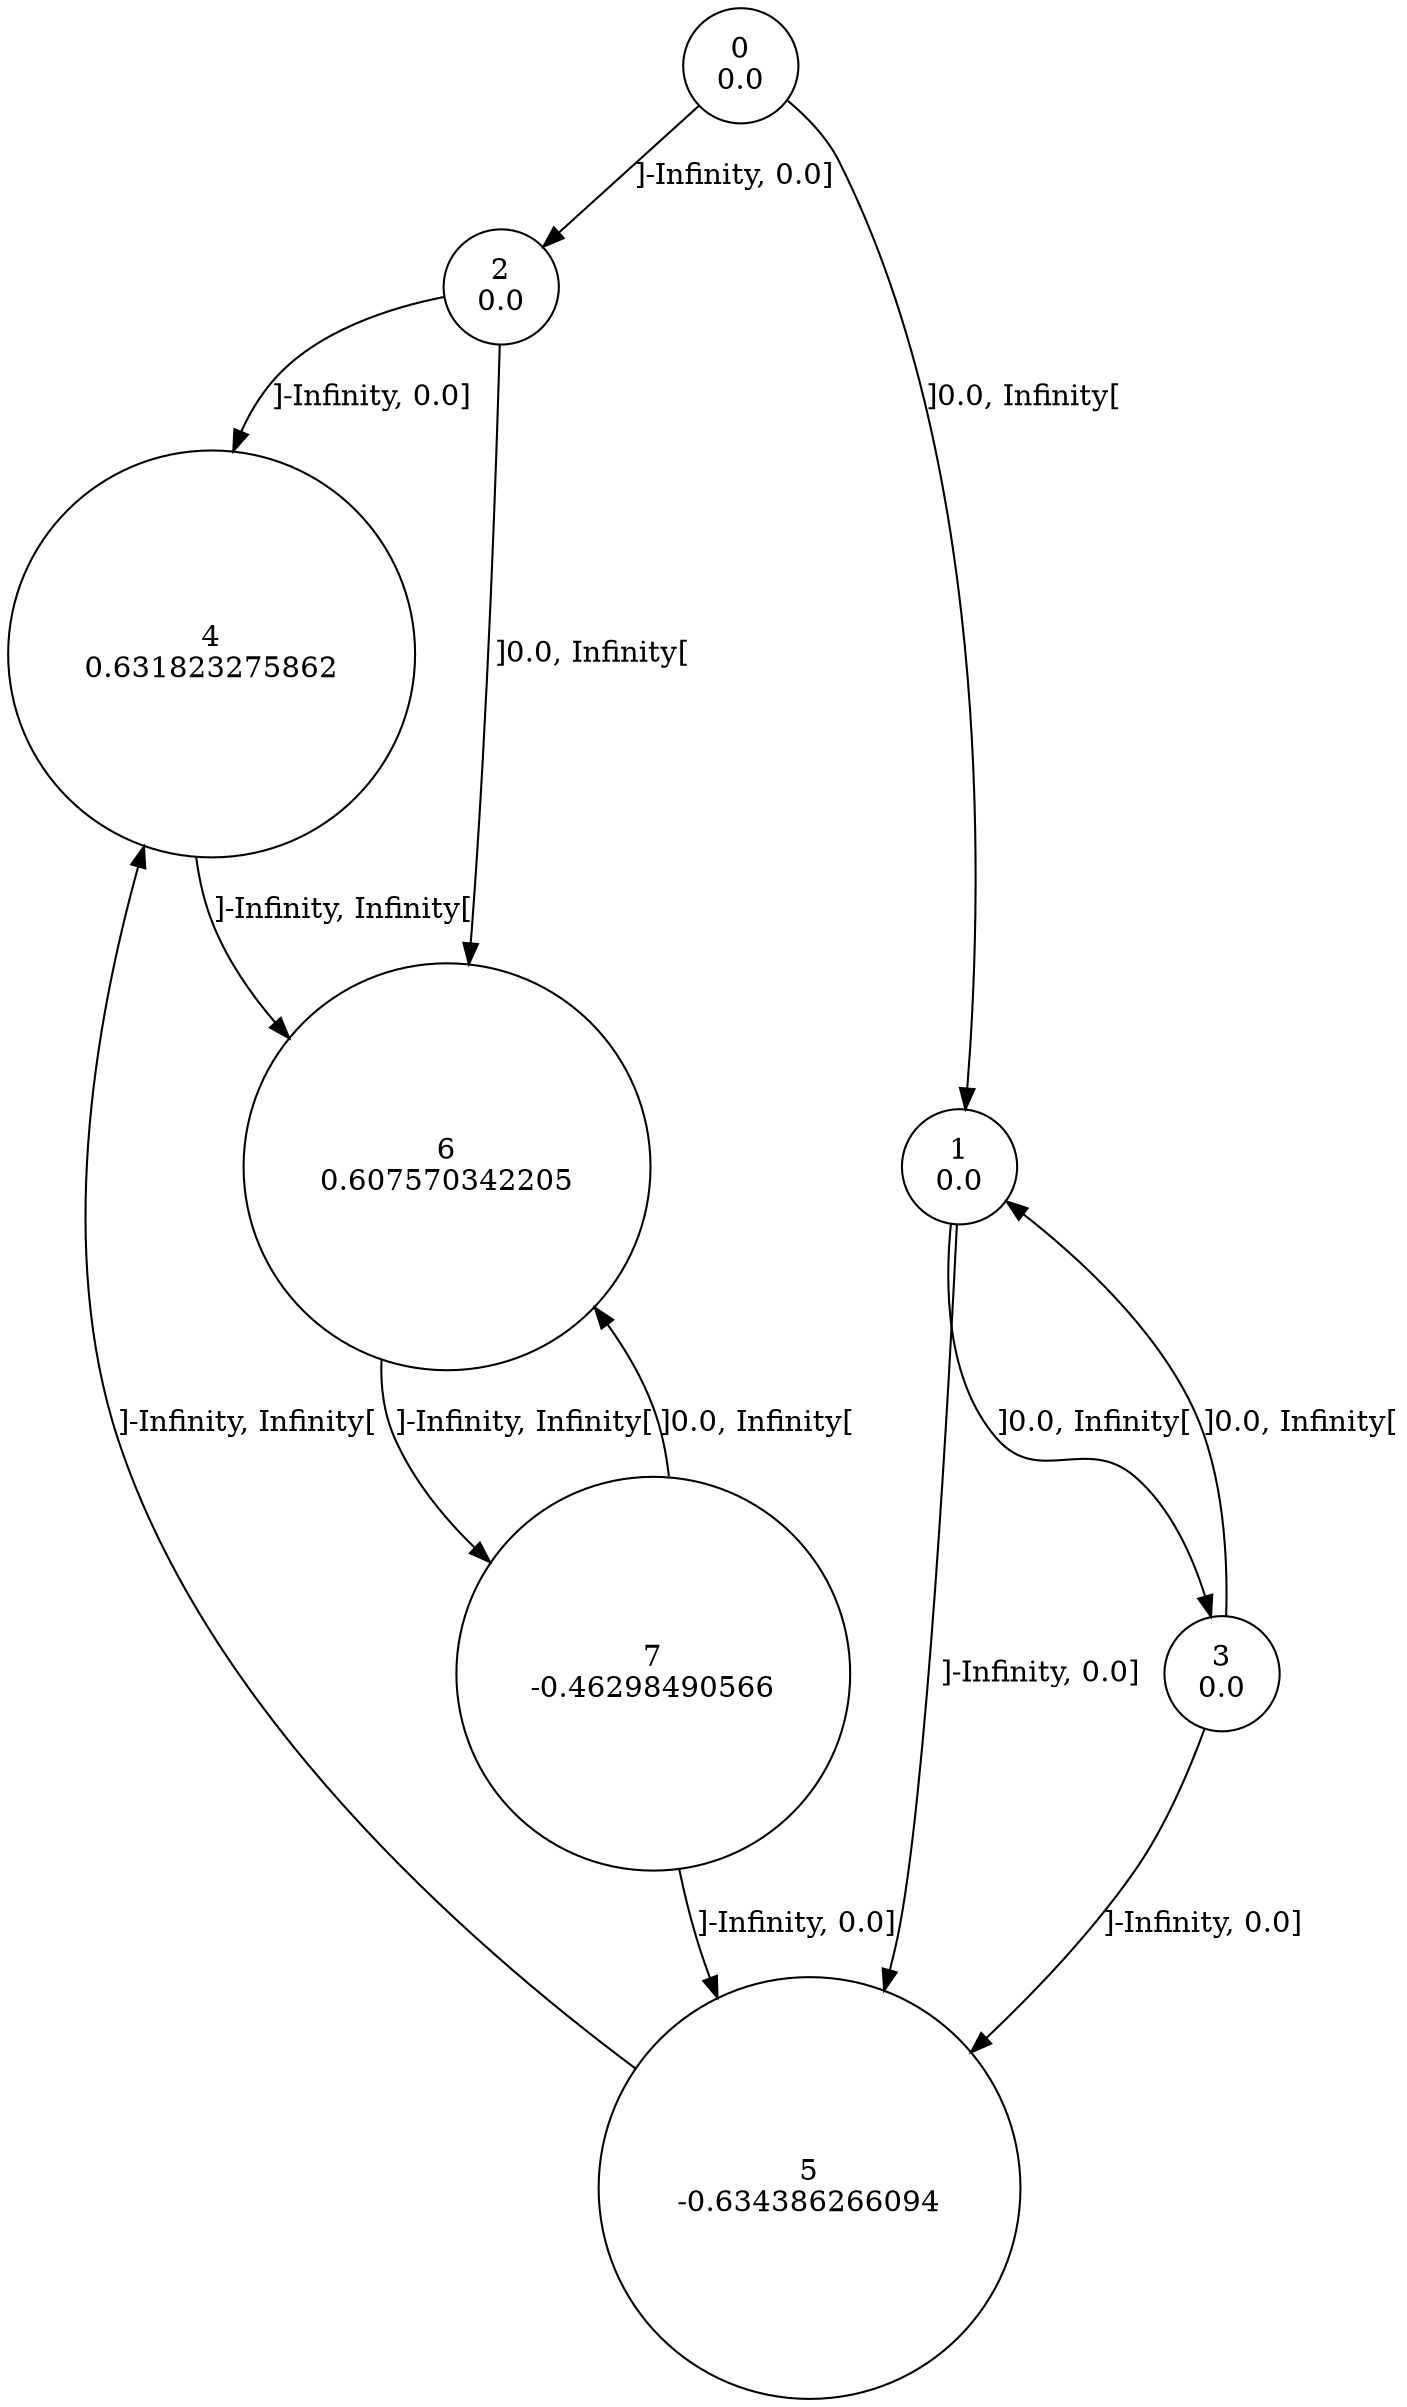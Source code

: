 digraph a {
0 [shape=circle, label="0\n0.0"];
	0 -> 2 [label="]-Infinity, 0.0]"];
	0 -> 1 [label="]0.0, Infinity["];
1 [shape=circle, label="1\n0.0"];
	1 -> 5 [label="]-Infinity, 0.0]"];
	1 -> 3 [label="]0.0, Infinity["];
2 [shape=circle, label="2\n0.0"];
	2 -> 4 [label="]-Infinity, 0.0]"];
	2 -> 6 [label="]0.0, Infinity["];
3 [shape=circle, label="3\n0.0"];
	3 -> 5 [label="]-Infinity, 0.0]"];
	3 -> 1 [label="]0.0, Infinity["];
4 [shape=circle, label="4\n0.631823275862"];
	4 -> 6 [label="]-Infinity, Infinity["];
5 [shape=circle, label="5\n-0.634386266094"];
	5 -> 4 [label="]-Infinity, Infinity["];
6 [shape=circle, label="6\n0.607570342205"];
	6 -> 7 [label="]-Infinity, Infinity["];
7 [shape=circle, label="7\n-0.46298490566"];
	7 -> 5 [label="]-Infinity, 0.0]"];
	7 -> 6 [label="]0.0, Infinity["];
}